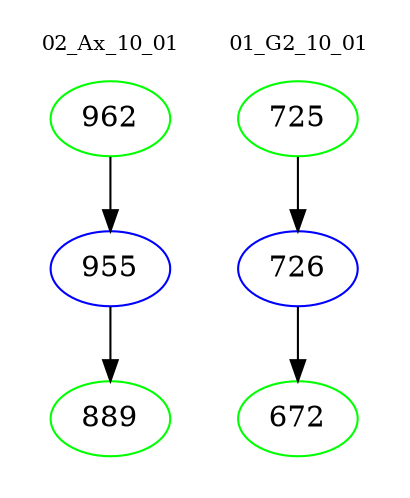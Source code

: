 digraph{
subgraph cluster_0 {
color = white
label = "02_Ax_10_01";
fontsize=10;
T0_962 [label="962", color="green"]
T0_962 -> T0_955 [color="black"]
T0_955 [label="955", color="blue"]
T0_955 -> T0_889 [color="black"]
T0_889 [label="889", color="green"]
}
subgraph cluster_1 {
color = white
label = "01_G2_10_01";
fontsize=10;
T1_725 [label="725", color="green"]
T1_725 -> T1_726 [color="black"]
T1_726 [label="726", color="blue"]
T1_726 -> T1_672 [color="black"]
T1_672 [label="672", color="green"]
}
}
